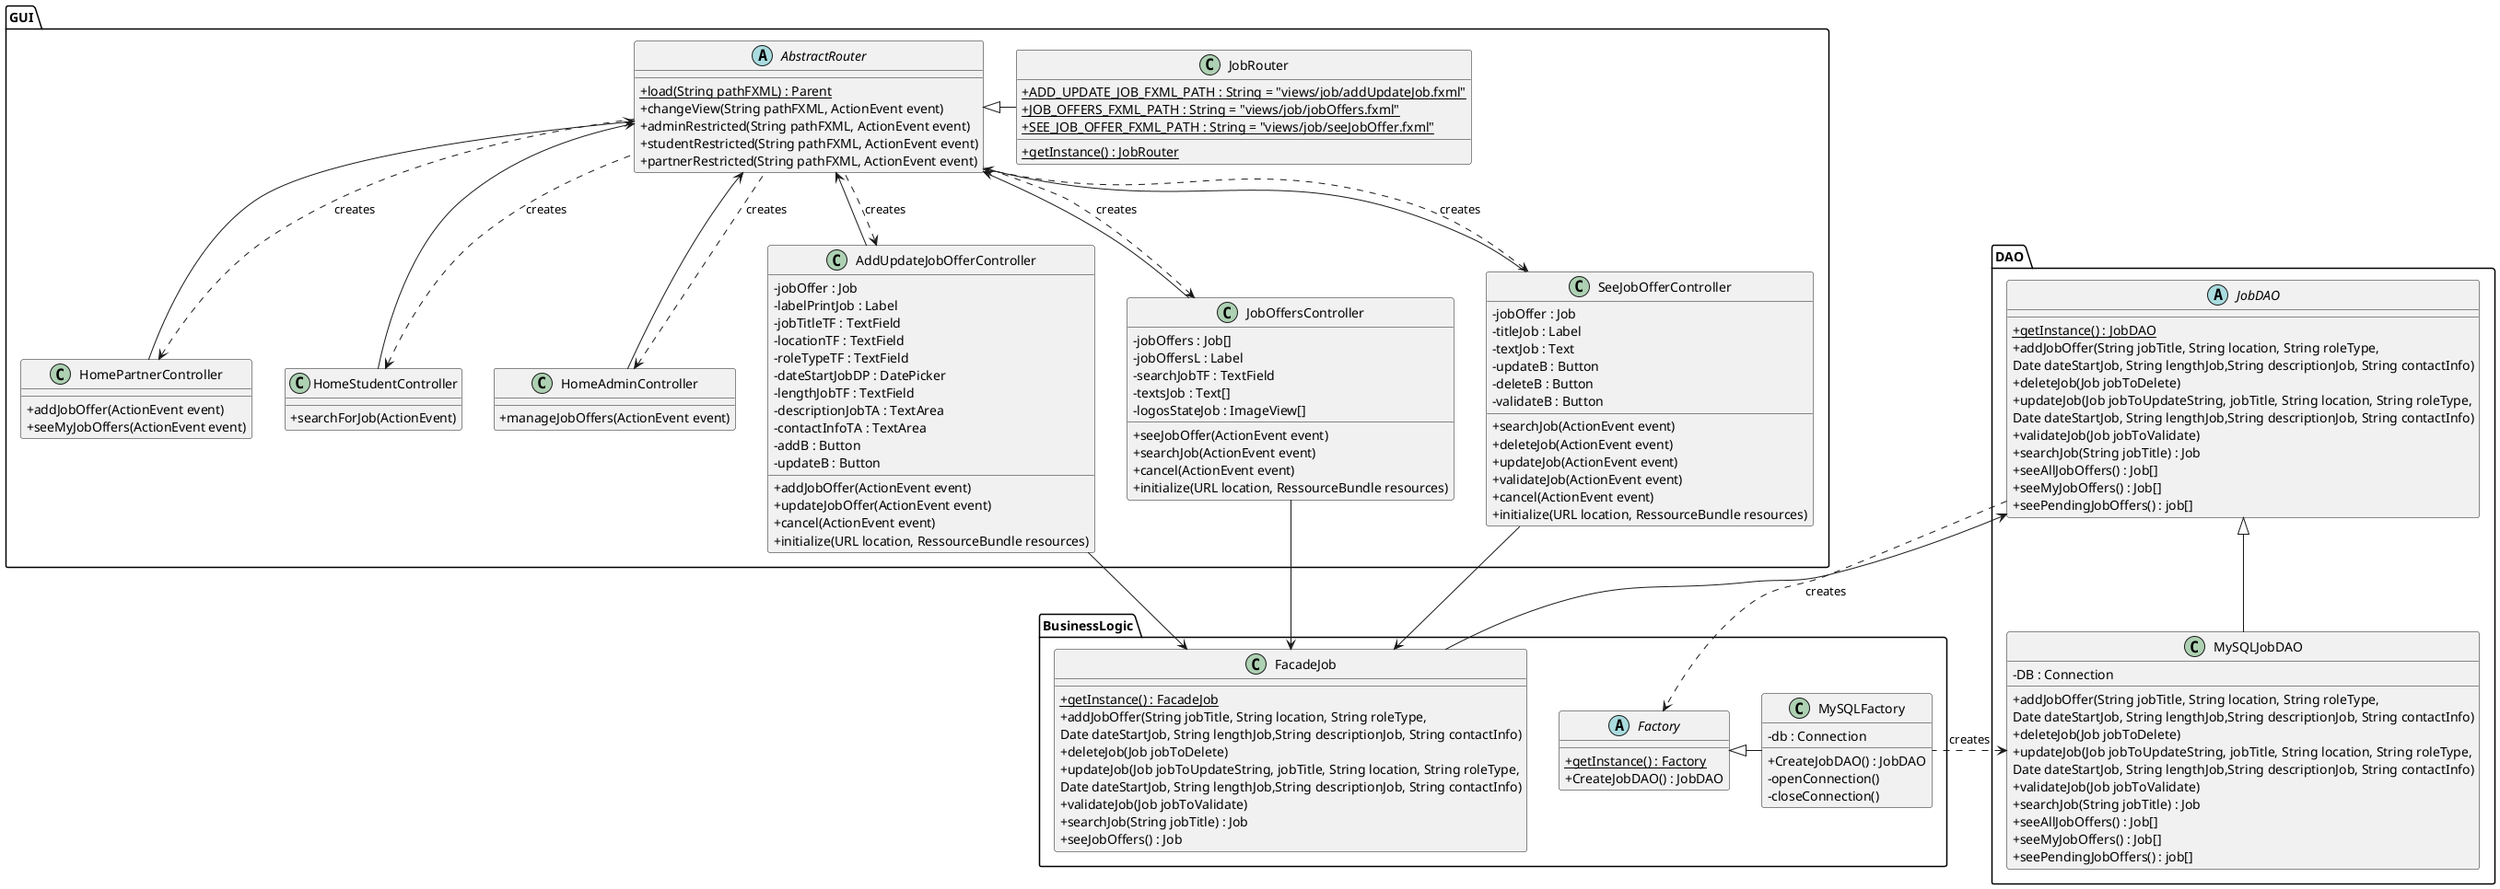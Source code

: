 @startuml
skinparam classAttributeIconSize 0

package GUI{
    abstract class AbstractRouter{
        + {static} load(String pathFXML) : Parent
        + changeView(String pathFXML, ActionEvent event)
        + adminRestricted(String pathFXML, ActionEvent event)
        + studentRestricted(String pathFXML, ActionEvent event)
        + partnerRestricted(String pathFXML, ActionEvent event)
    }

    class JobRouter{
        + {static} ADD_UPDATE_JOB_FXML_PATH : String = "views/job/addUpdateJob.fxml"
        + {static} JOB_OFFERS_FXML_PATH : String = "views/job/jobOffers.fxml"
        + {static} SEE_JOB_OFFER_FXML_PATH : String = "views/job/seeJobOffer.fxml"
        + {static} getInstance() : JobRouter
    }

    class HomePartnerController{
        + addJobOffer(ActionEvent event)
        + seeMyJobOffers(ActionEvent event)
    }

    class HomeStudentController{
        + searchForJob(ActionEvent)
    }

    class HomeAdminController{
        + manageJobOffers(ActionEvent event)
    }

    class AddUpdateJobOfferController{
        - jobOffer : Job
        - labelPrintJob : Label
        - jobTitleTF : TextField
        - locationTF : TextField
        - roleTypeTF : TextField
        - dateStartJobDP : DatePicker
        - lengthJobTF : TextField
        - descriptionJobTA : TextArea
        - contactInfoTA : TextArea
        - addB : Button
        - updateB : Button
        + addJobOffer(ActionEvent event)
        + updateJobOffer(ActionEvent event)
        + cancel(ActionEvent event)
        + initialize(URL location, RessourceBundle resources)
    }

    class JobOffersController{
        - jobOffers : Job[]
        - jobOffersL : Label
        - searchJobTF : TextField
        - textsJob : Text[]
        - logosStateJob : ImageView[]
        + seeJobOffer(ActionEvent event)
        + searchJob(ActionEvent event)
        + cancel(ActionEvent event)
        + initialize(URL location, RessourceBundle resources)
    }

    class SeeJobOfferController{
        - jobOffer : Job
        - titleJob : Label
        - textJob : Text
        - updateB : Button
        - deleteB : Button
        - validateB : Button
        + searchJob(ActionEvent event)
        + deleteJob(ActionEvent event)
        + updateJob(ActionEvent event)
        + validateJob(ActionEvent event)
        + cancel(ActionEvent event)
        + initialize(URL location, RessourceBundle resources)
    }

        AbstractRouter <|-right- JobRouter

        AbstractRouter <-- HomePartnerController
        AbstractRouter <-- HomeStudentController
        AbstractRouter <-- HomeAdminController
        AbstractRouter <-- AddUpdateJobOfferController
        AbstractRouter <-- JobOffersController
        AbstractRouter <-- SeeJobOfferController

        HomePartnerController <.. AbstractRouter : creates
        HomeStudentController <.. AbstractRouter : creates
        HomeAdminController <.. AbstractRouter : creates
        AddUpdateJobOfferController <.. AbstractRouter : creates
        JobOffersController <.. AbstractRouter : creates
        SeeJobOfferController <.. AbstractRouter : creates
}

package BusinessLogic{

    class FacadeJob{
        + {static} getInstance() : FacadeJob
        + addJobOffer(String jobTitle, String location, String roleType,
         Date dateStartJob, String lengthJob,String descriptionJob, String contactInfo)
        + deleteJob(Job jobToDelete)
        + updateJob(Job jobToUpdateString, jobTitle, String location, String roleType,
          Date dateStartJob, String lengthJob,String descriptionJob, String contactInfo)
        + validateJob(Job jobToValidate)
        + searchJob(String jobTitle) : Job
        + seeJobOffers() : Job
    }

    abstract class Factory{
        + {static} getInstance() : Factory
        + CreateJobDAO() : JobDAO
    }

    class MySQLFactory{
        - db : Connection
        + CreateJobDAO() : JobDAO
        - openConnection()
        - closeConnection()
    }


    AddUpdateJobOfferController --> FacadeJob
    JobOffersController --> FacadeJob
    SeeJobOfferController --> FacadeJob

    MySQLFactory -left-|> Factory
}

package DAO{

    abstract class JobDAO{
        + {static} getInstance() : JobDAO
        + addJobOffer(String jobTitle, String location, String roleType,
         Date dateStartJob, String lengthJob,String descriptionJob, String contactInfo)
        + deleteJob(Job jobToDelete)
        + updateJob(Job jobToUpdateString, jobTitle, String location, String roleType,
          Date dateStartJob, String lengthJob,String descriptionJob, String contactInfo)
        + validateJob(Job jobToValidate)
        + searchJob(String jobTitle) : Job
        + seeAllJobOffers() : Job[]
        + seeMyJobOffers() : Job[]
        + seePendingJobOffers() : job[]
    }

    class MySQLJobDAO{
        - DB : Connection
        + addJobOffer(String jobTitle, String location, String roleType,
         Date dateStartJob, String lengthJob,String descriptionJob, String contactInfo)
        + deleteJob(Job jobToDelete)
        + updateJob(Job jobToUpdateString, jobTitle, String location, String roleType,
          Date dateStartJob, String lengthJob,String descriptionJob, String contactInfo)
        + validateJob(Job jobToValidate)
        + searchJob(String jobTitle) : Job
        + seeAllJobOffers() : Job[]
        + seeMyJobOffers() : Job[]
        + seePendingJobOffers() : job[]
    }

    MySQLJobDAO -up-|> JobDAO
    JobDAO <-right- FacadeJob
    JobDAO ..> Factory  : creates
    MySQLJobDAO <.right. MySQLFactory : creates
}

@enduml